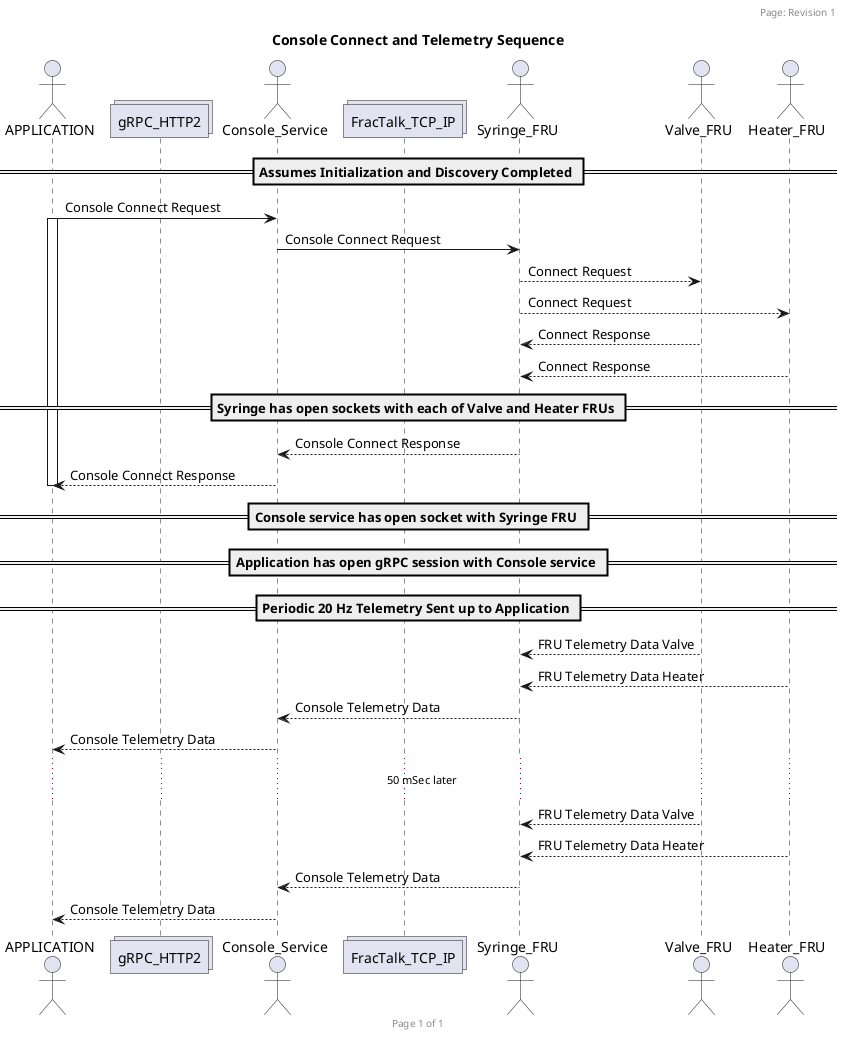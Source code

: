 @startuml
header Page: Revision 1
footer Page %page% of %lastpage%

title Console Connect and Telemetry Sequence

actor APPLICATION
collections gRPC_HTTP2
actor Console_Service
collections FracTalk_TCP_IP
actor Syringe_FRU
actor Valve_FRU
actor Heater_FRU

== Assumes Initialization and Discovery Completed ==
APPLICATION -> Console_Service: Console Connect Request
activate APPLICATION
Console_Service -> Syringe_FRU: Console Connect Request
Syringe_FRU --> Valve_FRU: Connect Request
Syringe_FRU --> Heater_FRU: Connect Request
Syringe_FRU <-- Valve_FRU: Connect Response
Syringe_FRU <-- Heater_FRU: Connect Response
== Syringe has open sockets with each of Valve and Heater FRUs ==
Console_Service <-- Syringe_FRU: Console Connect Response
APPLICATION <-- Console_Service: Console Connect Response
deactivate APPLICATION
== Console service has open socket with Syringe FRU ==
== Application has open gRPC session with Console service ==
== Periodic 20 Hz Telemetry Sent up to Application ==
Syringe_FRU <-- Valve_FRU: FRU Telemetry Data Valve
Syringe_FRU <-- Heater_FRU: FRU Telemetry Data Heater
Console_Service <-- Syringe_FRU: Console Telemetry Data
APPLICATION <-- Console_Service: Console Telemetry Data
... 50 mSec later ...
Syringe_FRU <-- Valve_FRU: FRU Telemetry Data Valve
Syringe_FRU <-- Heater_FRU: FRU Telemetry Data Heater
Console_Service <-- Syringe_FRU: Console Telemetry Data
APPLICATION <-- Console_Service: Console Telemetry Data

@enduml
